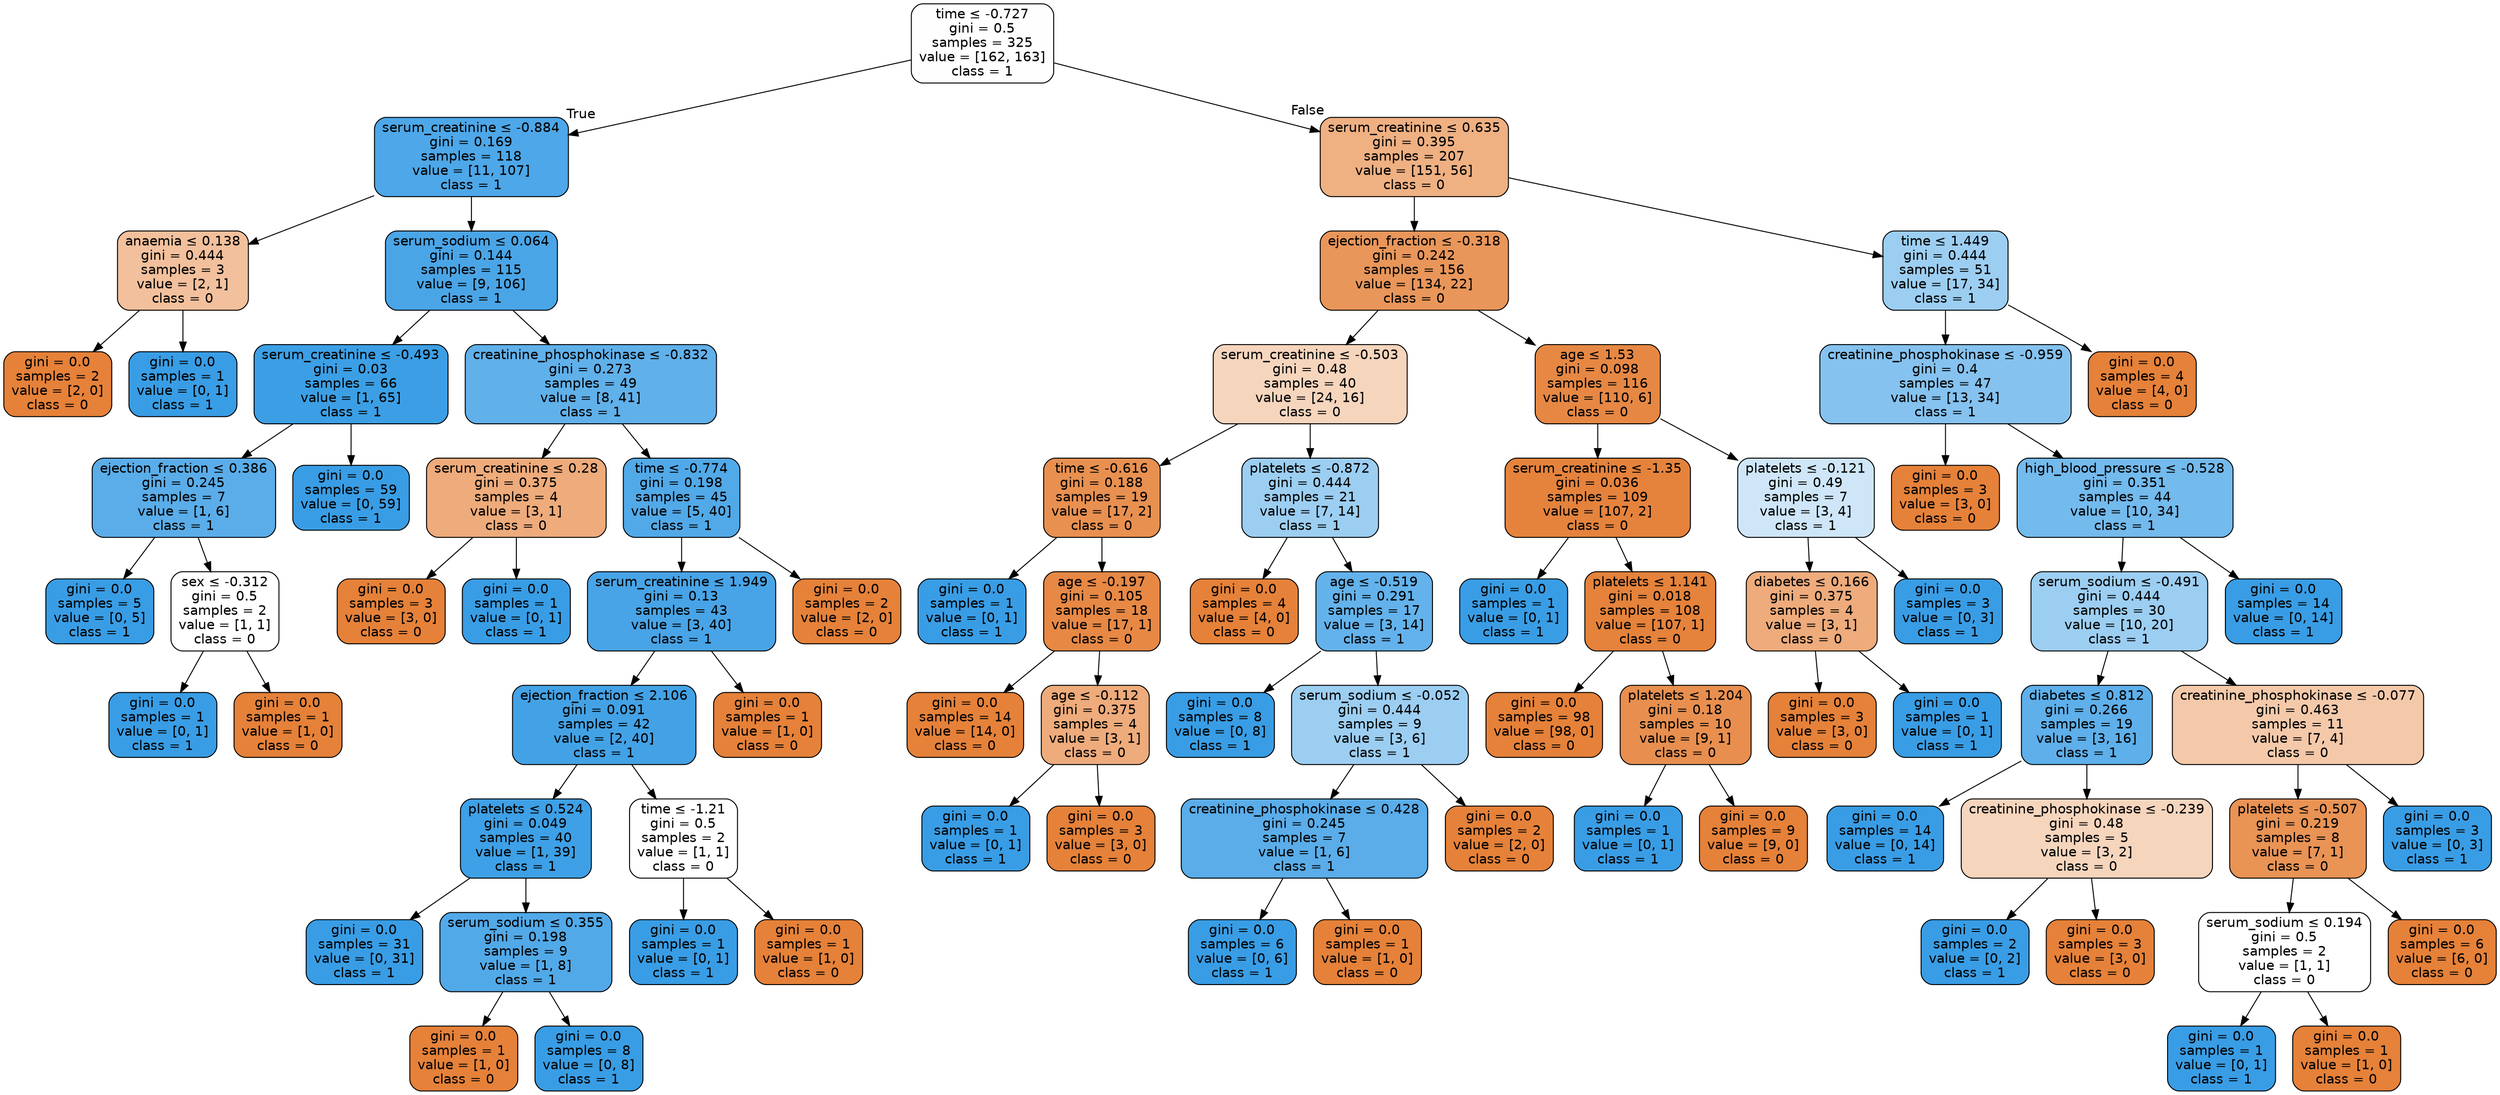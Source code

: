 digraph Tree {
node [shape=box, style="filled, rounded", color="black", fontname=helvetica] ;
edge [fontname=helvetica] ;
0 [label=<time &le; -0.727<br/>gini = 0.5<br/>samples = 325<br/>value = [162, 163]<br/>class = 1>, fillcolor="#fefeff"] ;
1 [label=<serum_creatinine &le; -0.884<br/>gini = 0.169<br/>samples = 118<br/>value = [11, 107]<br/>class = 1>, fillcolor="#4da7e8"] ;
0 -> 1 [labeldistance=2.5, labelangle=45, headlabel="True"] ;
2 [label=<anaemia &le; 0.138<br/>gini = 0.444<br/>samples = 3<br/>value = [2, 1]<br/>class = 0>, fillcolor="#f2c09c"] ;
1 -> 2 ;
3 [label=<gini = 0.0<br/>samples = 2<br/>value = [2, 0]<br/>class = 0>, fillcolor="#e58139"] ;
2 -> 3 ;
4 [label=<gini = 0.0<br/>samples = 1<br/>value = [0, 1]<br/>class = 1>, fillcolor="#399de5"] ;
2 -> 4 ;
5 [label=<serum_sodium &le; 0.064<br/>gini = 0.144<br/>samples = 115<br/>value = [9, 106]<br/>class = 1>, fillcolor="#4aa5e7"] ;
1 -> 5 ;
6 [label=<serum_creatinine &le; -0.493<br/>gini = 0.03<br/>samples = 66<br/>value = [1, 65]<br/>class = 1>, fillcolor="#3c9fe5"] ;
5 -> 6 ;
7 [label=<ejection_fraction &le; 0.386<br/>gini = 0.245<br/>samples = 7<br/>value = [1, 6]<br/>class = 1>, fillcolor="#5aade9"] ;
6 -> 7 ;
8 [label=<gini = 0.0<br/>samples = 5<br/>value = [0, 5]<br/>class = 1>, fillcolor="#399de5"] ;
7 -> 8 ;
9 [label=<sex &le; -0.312<br/>gini = 0.5<br/>samples = 2<br/>value = [1, 1]<br/>class = 0>, fillcolor="#ffffff"] ;
7 -> 9 ;
10 [label=<gini = 0.0<br/>samples = 1<br/>value = [0, 1]<br/>class = 1>, fillcolor="#399de5"] ;
9 -> 10 ;
11 [label=<gini = 0.0<br/>samples = 1<br/>value = [1, 0]<br/>class = 0>, fillcolor="#e58139"] ;
9 -> 11 ;
12 [label=<gini = 0.0<br/>samples = 59<br/>value = [0, 59]<br/>class = 1>, fillcolor="#399de5"] ;
6 -> 12 ;
13 [label=<creatinine_phosphokinase &le; -0.832<br/>gini = 0.273<br/>samples = 49<br/>value = [8, 41]<br/>class = 1>, fillcolor="#60b0ea"] ;
5 -> 13 ;
14 [label=<serum_creatinine &le; 0.28<br/>gini = 0.375<br/>samples = 4<br/>value = [3, 1]<br/>class = 0>, fillcolor="#eeab7b"] ;
13 -> 14 ;
15 [label=<gini = 0.0<br/>samples = 3<br/>value = [3, 0]<br/>class = 0>, fillcolor="#e58139"] ;
14 -> 15 ;
16 [label=<gini = 0.0<br/>samples = 1<br/>value = [0, 1]<br/>class = 1>, fillcolor="#399de5"] ;
14 -> 16 ;
17 [label=<time &le; -0.774<br/>gini = 0.198<br/>samples = 45<br/>value = [5, 40]<br/>class = 1>, fillcolor="#52a9e8"] ;
13 -> 17 ;
18 [label=<serum_creatinine &le; 1.949<br/>gini = 0.13<br/>samples = 43<br/>value = [3, 40]<br/>class = 1>, fillcolor="#48a4e7"] ;
17 -> 18 ;
19 [label=<ejection_fraction &le; 2.106<br/>gini = 0.091<br/>samples = 42<br/>value = [2, 40]<br/>class = 1>, fillcolor="#43a2e6"] ;
18 -> 19 ;
20 [label=<platelets &le; 0.524<br/>gini = 0.049<br/>samples = 40<br/>value = [1, 39]<br/>class = 1>, fillcolor="#3ea0e6"] ;
19 -> 20 ;
21 [label=<gini = 0.0<br/>samples = 31<br/>value = [0, 31]<br/>class = 1>, fillcolor="#399de5"] ;
20 -> 21 ;
22 [label=<serum_sodium &le; 0.355<br/>gini = 0.198<br/>samples = 9<br/>value = [1, 8]<br/>class = 1>, fillcolor="#52a9e8"] ;
20 -> 22 ;
23 [label=<gini = 0.0<br/>samples = 1<br/>value = [1, 0]<br/>class = 0>, fillcolor="#e58139"] ;
22 -> 23 ;
24 [label=<gini = 0.0<br/>samples = 8<br/>value = [0, 8]<br/>class = 1>, fillcolor="#399de5"] ;
22 -> 24 ;
25 [label=<time &le; -1.21<br/>gini = 0.5<br/>samples = 2<br/>value = [1, 1]<br/>class = 0>, fillcolor="#ffffff"] ;
19 -> 25 ;
26 [label=<gini = 0.0<br/>samples = 1<br/>value = [0, 1]<br/>class = 1>, fillcolor="#399de5"] ;
25 -> 26 ;
27 [label=<gini = 0.0<br/>samples = 1<br/>value = [1, 0]<br/>class = 0>, fillcolor="#e58139"] ;
25 -> 27 ;
28 [label=<gini = 0.0<br/>samples = 1<br/>value = [1, 0]<br/>class = 0>, fillcolor="#e58139"] ;
18 -> 28 ;
29 [label=<gini = 0.0<br/>samples = 2<br/>value = [2, 0]<br/>class = 0>, fillcolor="#e58139"] ;
17 -> 29 ;
30 [label=<serum_creatinine &le; 0.635<br/>gini = 0.395<br/>samples = 207<br/>value = [151, 56]<br/>class = 0>, fillcolor="#efb082"] ;
0 -> 30 [labeldistance=2.5, labelangle=-45, headlabel="False"] ;
31 [label=<ejection_fraction &le; -0.318<br/>gini = 0.242<br/>samples = 156<br/>value = [134, 22]<br/>class = 0>, fillcolor="#e9965a"] ;
30 -> 31 ;
32 [label=<serum_creatinine &le; -0.503<br/>gini = 0.48<br/>samples = 40<br/>value = [24, 16]<br/>class = 0>, fillcolor="#f6d5bd"] ;
31 -> 32 ;
33 [label=<time &le; -0.616<br/>gini = 0.188<br/>samples = 19<br/>value = [17, 2]<br/>class = 0>, fillcolor="#e89050"] ;
32 -> 33 ;
34 [label=<gini = 0.0<br/>samples = 1<br/>value = [0, 1]<br/>class = 1>, fillcolor="#399de5"] ;
33 -> 34 ;
35 [label=<age &le; -0.197<br/>gini = 0.105<br/>samples = 18<br/>value = [17, 1]<br/>class = 0>, fillcolor="#e78845"] ;
33 -> 35 ;
36 [label=<gini = 0.0<br/>samples = 14<br/>value = [14, 0]<br/>class = 0>, fillcolor="#e58139"] ;
35 -> 36 ;
37 [label=<age &le; -0.112<br/>gini = 0.375<br/>samples = 4<br/>value = [3, 1]<br/>class = 0>, fillcolor="#eeab7b"] ;
35 -> 37 ;
38 [label=<gini = 0.0<br/>samples = 1<br/>value = [0, 1]<br/>class = 1>, fillcolor="#399de5"] ;
37 -> 38 ;
39 [label=<gini = 0.0<br/>samples = 3<br/>value = [3, 0]<br/>class = 0>, fillcolor="#e58139"] ;
37 -> 39 ;
40 [label=<platelets &le; -0.872<br/>gini = 0.444<br/>samples = 21<br/>value = [7, 14]<br/>class = 1>, fillcolor="#9ccef2"] ;
32 -> 40 ;
41 [label=<gini = 0.0<br/>samples = 4<br/>value = [4, 0]<br/>class = 0>, fillcolor="#e58139"] ;
40 -> 41 ;
42 [label=<age &le; -0.519<br/>gini = 0.291<br/>samples = 17<br/>value = [3, 14]<br/>class = 1>, fillcolor="#63b2eb"] ;
40 -> 42 ;
43 [label=<gini = 0.0<br/>samples = 8<br/>value = [0, 8]<br/>class = 1>, fillcolor="#399de5"] ;
42 -> 43 ;
44 [label=<serum_sodium &le; -0.052<br/>gini = 0.444<br/>samples = 9<br/>value = [3, 6]<br/>class = 1>, fillcolor="#9ccef2"] ;
42 -> 44 ;
45 [label=<creatinine_phosphokinase &le; 0.428<br/>gini = 0.245<br/>samples = 7<br/>value = [1, 6]<br/>class = 1>, fillcolor="#5aade9"] ;
44 -> 45 ;
46 [label=<gini = 0.0<br/>samples = 6<br/>value = [0, 6]<br/>class = 1>, fillcolor="#399de5"] ;
45 -> 46 ;
47 [label=<gini = 0.0<br/>samples = 1<br/>value = [1, 0]<br/>class = 0>, fillcolor="#e58139"] ;
45 -> 47 ;
48 [label=<gini = 0.0<br/>samples = 2<br/>value = [2, 0]<br/>class = 0>, fillcolor="#e58139"] ;
44 -> 48 ;
49 [label=<age &le; 1.53<br/>gini = 0.098<br/>samples = 116<br/>value = [110, 6]<br/>class = 0>, fillcolor="#e68844"] ;
31 -> 49 ;
50 [label=<serum_creatinine &le; -1.35<br/>gini = 0.036<br/>samples = 109<br/>value = [107, 2]<br/>class = 0>, fillcolor="#e5833d"] ;
49 -> 50 ;
51 [label=<gini = 0.0<br/>samples = 1<br/>value = [0, 1]<br/>class = 1>, fillcolor="#399de5"] ;
50 -> 51 ;
52 [label=<platelets &le; 1.141<br/>gini = 0.018<br/>samples = 108<br/>value = [107, 1]<br/>class = 0>, fillcolor="#e5823b"] ;
50 -> 52 ;
53 [label=<gini = 0.0<br/>samples = 98<br/>value = [98, 0]<br/>class = 0>, fillcolor="#e58139"] ;
52 -> 53 ;
54 [label=<platelets &le; 1.204<br/>gini = 0.18<br/>samples = 10<br/>value = [9, 1]<br/>class = 0>, fillcolor="#e88f4f"] ;
52 -> 54 ;
55 [label=<gini = 0.0<br/>samples = 1<br/>value = [0, 1]<br/>class = 1>, fillcolor="#399de5"] ;
54 -> 55 ;
56 [label=<gini = 0.0<br/>samples = 9<br/>value = [9, 0]<br/>class = 0>, fillcolor="#e58139"] ;
54 -> 56 ;
57 [label=<platelets &le; -0.121<br/>gini = 0.49<br/>samples = 7<br/>value = [3, 4]<br/>class = 1>, fillcolor="#cee6f8"] ;
49 -> 57 ;
58 [label=<diabetes &le; 0.166<br/>gini = 0.375<br/>samples = 4<br/>value = [3, 1]<br/>class = 0>, fillcolor="#eeab7b"] ;
57 -> 58 ;
59 [label=<gini = 0.0<br/>samples = 3<br/>value = [3, 0]<br/>class = 0>, fillcolor="#e58139"] ;
58 -> 59 ;
60 [label=<gini = 0.0<br/>samples = 1<br/>value = [0, 1]<br/>class = 1>, fillcolor="#399de5"] ;
58 -> 60 ;
61 [label=<gini = 0.0<br/>samples = 3<br/>value = [0, 3]<br/>class = 1>, fillcolor="#399de5"] ;
57 -> 61 ;
62 [label=<time &le; 1.449<br/>gini = 0.444<br/>samples = 51<br/>value = [17, 34]<br/>class = 1>, fillcolor="#9ccef2"] ;
30 -> 62 ;
63 [label=<creatinine_phosphokinase &le; -0.959<br/>gini = 0.4<br/>samples = 47<br/>value = [13, 34]<br/>class = 1>, fillcolor="#85c2ef"] ;
62 -> 63 ;
64 [label=<gini = 0.0<br/>samples = 3<br/>value = [3, 0]<br/>class = 0>, fillcolor="#e58139"] ;
63 -> 64 ;
65 [label=<high_blood_pressure &le; -0.528<br/>gini = 0.351<br/>samples = 44<br/>value = [10, 34]<br/>class = 1>, fillcolor="#73baed"] ;
63 -> 65 ;
66 [label=<serum_sodium &le; -0.491<br/>gini = 0.444<br/>samples = 30<br/>value = [10, 20]<br/>class = 1>, fillcolor="#9ccef2"] ;
65 -> 66 ;
67 [label=<diabetes &le; 0.812<br/>gini = 0.266<br/>samples = 19<br/>value = [3, 16]<br/>class = 1>, fillcolor="#5eafea"] ;
66 -> 67 ;
68 [label=<gini = 0.0<br/>samples = 14<br/>value = [0, 14]<br/>class = 1>, fillcolor="#399de5"] ;
67 -> 68 ;
69 [label=<creatinine_phosphokinase &le; -0.239<br/>gini = 0.48<br/>samples = 5<br/>value = [3, 2]<br/>class = 0>, fillcolor="#f6d5bd"] ;
67 -> 69 ;
70 [label=<gini = 0.0<br/>samples = 2<br/>value = [0, 2]<br/>class = 1>, fillcolor="#399de5"] ;
69 -> 70 ;
71 [label=<gini = 0.0<br/>samples = 3<br/>value = [3, 0]<br/>class = 0>, fillcolor="#e58139"] ;
69 -> 71 ;
72 [label=<creatinine_phosphokinase &le; -0.077<br/>gini = 0.463<br/>samples = 11<br/>value = [7, 4]<br/>class = 0>, fillcolor="#f4c9aa"] ;
66 -> 72 ;
73 [label=<platelets &le; -0.507<br/>gini = 0.219<br/>samples = 8<br/>value = [7, 1]<br/>class = 0>, fillcolor="#e99355"] ;
72 -> 73 ;
74 [label=<serum_sodium &le; 0.194<br/>gini = 0.5<br/>samples = 2<br/>value = [1, 1]<br/>class = 0>, fillcolor="#ffffff"] ;
73 -> 74 ;
75 [label=<gini = 0.0<br/>samples = 1<br/>value = [0, 1]<br/>class = 1>, fillcolor="#399de5"] ;
74 -> 75 ;
76 [label=<gini = 0.0<br/>samples = 1<br/>value = [1, 0]<br/>class = 0>, fillcolor="#e58139"] ;
74 -> 76 ;
77 [label=<gini = 0.0<br/>samples = 6<br/>value = [6, 0]<br/>class = 0>, fillcolor="#e58139"] ;
73 -> 77 ;
78 [label=<gini = 0.0<br/>samples = 3<br/>value = [0, 3]<br/>class = 1>, fillcolor="#399de5"] ;
72 -> 78 ;
79 [label=<gini = 0.0<br/>samples = 14<br/>value = [0, 14]<br/>class = 1>, fillcolor="#399de5"] ;
65 -> 79 ;
80 [label=<gini = 0.0<br/>samples = 4<br/>value = [4, 0]<br/>class = 0>, fillcolor="#e58139"] ;
62 -> 80 ;
}